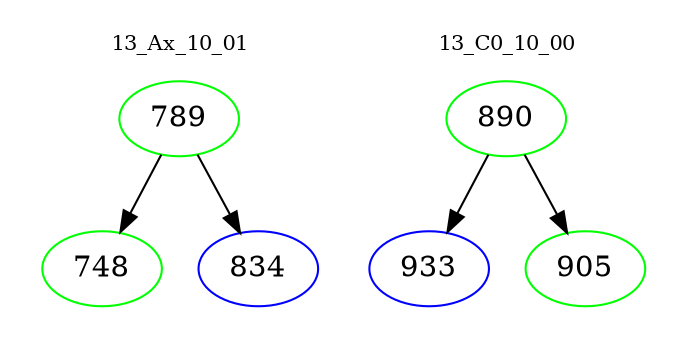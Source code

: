 digraph{
subgraph cluster_0 {
color = white
label = "13_Ax_10_01";
fontsize=10;
T0_789 [label="789", color="green"]
T0_789 -> T0_748 [color="black"]
T0_748 [label="748", color="green"]
T0_789 -> T0_834 [color="black"]
T0_834 [label="834", color="blue"]
}
subgraph cluster_1 {
color = white
label = "13_C0_10_00";
fontsize=10;
T1_890 [label="890", color="green"]
T1_890 -> T1_933 [color="black"]
T1_933 [label="933", color="blue"]
T1_890 -> T1_905 [color="black"]
T1_905 [label="905", color="green"]
}
}
